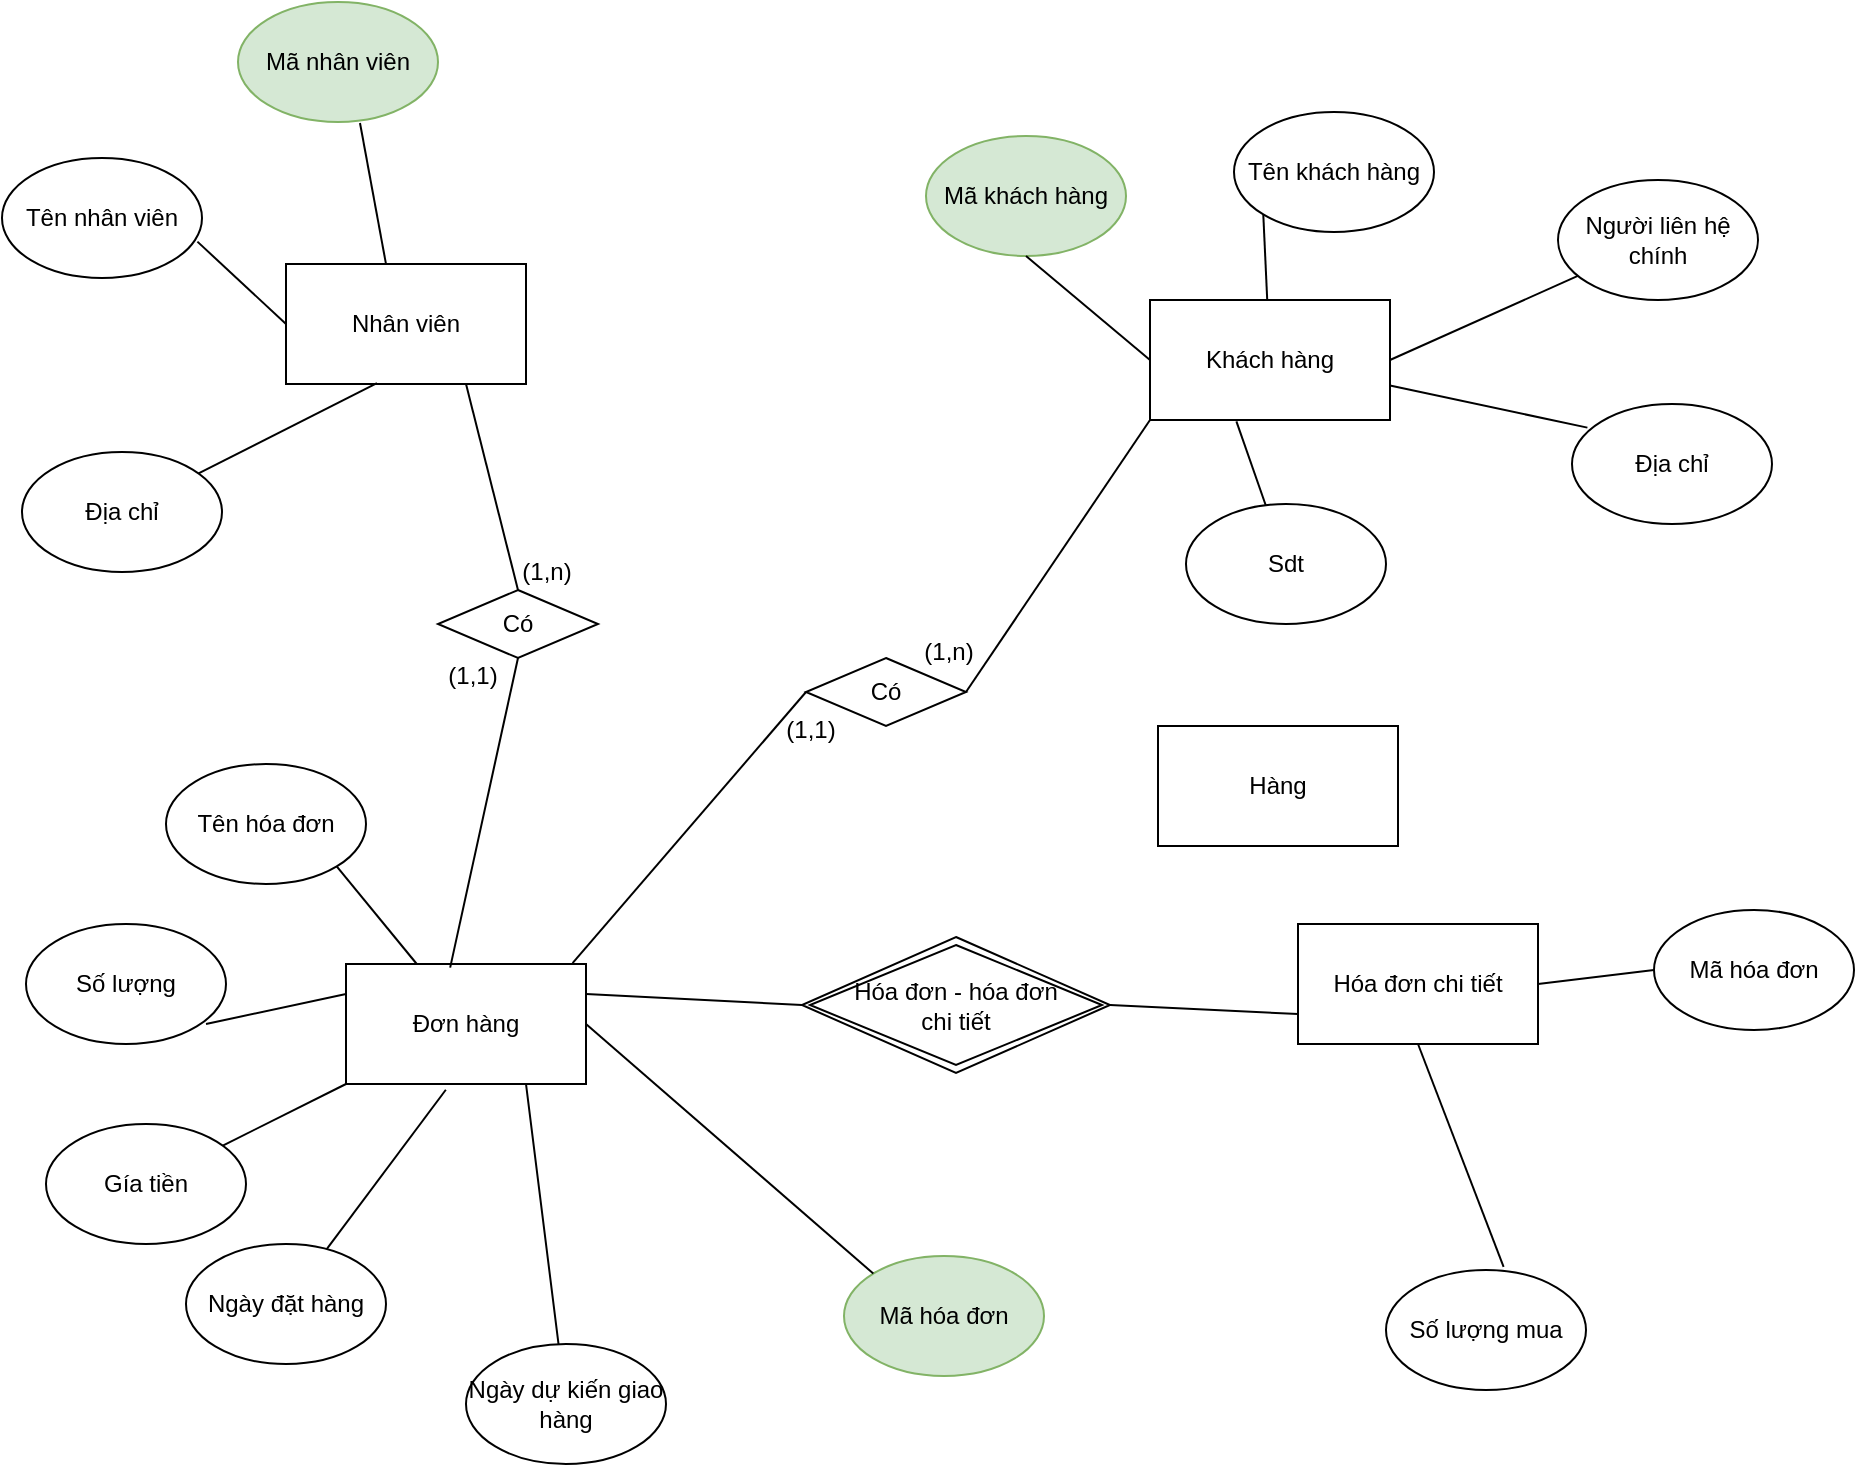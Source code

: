 <mxfile version="17.2.4" type="github">
  <diagram id="mnKuSBe8Qtzuihc_DBK9" name="Page-1">
    <mxGraphModel dx="857" dy="869" grid="0" gridSize="10" guides="1" tooltips="1" connect="1" arrows="1" fold="1" page="1" pageScale="1" pageWidth="827" pageHeight="1169" math="0" shadow="0">
      <root>
        <mxCell id="0" />
        <mxCell id="1" parent="0" />
        <mxCell id="2eiU__MFGaux_FYQ2l6C-1" value="Nhân viên" style="rounded=0;whiteSpace=wrap;html=1;" vertex="1" parent="1">
          <mxGeometry x="160" y="180" width="120" height="60" as="geometry" />
        </mxCell>
        <mxCell id="2eiU__MFGaux_FYQ2l6C-2" value="Mã nhân viên" style="ellipse;whiteSpace=wrap;html=1;fillColor=#d5e8d4;strokeColor=#82b366;" vertex="1" parent="1">
          <mxGeometry x="136" y="49" width="100" height="60" as="geometry" />
        </mxCell>
        <mxCell id="2eiU__MFGaux_FYQ2l6C-3" value="Tên nhân viên" style="ellipse;whiteSpace=wrap;html=1;" vertex="1" parent="1">
          <mxGeometry x="18" y="127" width="100" height="60" as="geometry" />
        </mxCell>
        <mxCell id="2eiU__MFGaux_FYQ2l6C-4" value="Địa chỉ" style="ellipse;whiteSpace=wrap;html=1;" vertex="1" parent="1">
          <mxGeometry x="28" y="274" width="100" height="60" as="geometry" />
        </mxCell>
        <mxCell id="2eiU__MFGaux_FYQ2l6C-5" value="Khách hàng" style="rounded=0;whiteSpace=wrap;html=1;" vertex="1" parent="1">
          <mxGeometry x="592" y="198" width="120" height="60" as="geometry" />
        </mxCell>
        <mxCell id="2eiU__MFGaux_FYQ2l6C-6" value="Mã khách hàng" style="ellipse;whiteSpace=wrap;html=1;fillColor=#d5e8d4;strokeColor=#82b366;" vertex="1" parent="1">
          <mxGeometry x="480" y="116" width="100" height="60" as="geometry" />
        </mxCell>
        <mxCell id="2eiU__MFGaux_FYQ2l6C-7" value="Tên khách hàng" style="ellipse;whiteSpace=wrap;html=1;" vertex="1" parent="1">
          <mxGeometry x="634" y="104" width="100" height="60" as="geometry" />
        </mxCell>
        <mxCell id="2eiU__MFGaux_FYQ2l6C-8" value="Người liên hệ chính" style="ellipse;whiteSpace=wrap;html=1;" vertex="1" parent="1">
          <mxGeometry x="796" y="138" width="100" height="60" as="geometry" />
        </mxCell>
        <mxCell id="2eiU__MFGaux_FYQ2l6C-9" value="Địa chỉ" style="ellipse;whiteSpace=wrap;html=1;" vertex="1" parent="1">
          <mxGeometry x="803" y="250" width="100" height="60" as="geometry" />
        </mxCell>
        <mxCell id="2eiU__MFGaux_FYQ2l6C-10" value="Sdt" style="ellipse;whiteSpace=wrap;html=1;" vertex="1" parent="1">
          <mxGeometry x="610" y="300" width="100" height="60" as="geometry" />
        </mxCell>
        <mxCell id="2eiU__MFGaux_FYQ2l6C-12" value="Đơn hàng" style="rounded=0;whiteSpace=wrap;html=1;" vertex="1" parent="1">
          <mxGeometry x="190" y="530" width="120" height="60" as="geometry" />
        </mxCell>
        <mxCell id="2eiU__MFGaux_FYQ2l6C-13" value="Mã hóa đơn" style="ellipse;whiteSpace=wrap;html=1;fillColor=#d5e8d4;strokeColor=#82b366;" vertex="1" parent="1">
          <mxGeometry x="439" y="676" width="100" height="60" as="geometry" />
        </mxCell>
        <mxCell id="2eiU__MFGaux_FYQ2l6C-14" value="Tên hóa đơn" style="ellipse;whiteSpace=wrap;html=1;" vertex="1" parent="1">
          <mxGeometry x="100" y="430" width="100" height="60" as="geometry" />
        </mxCell>
        <mxCell id="2eiU__MFGaux_FYQ2l6C-15" value="Số lượng" style="ellipse;whiteSpace=wrap;html=1;" vertex="1" parent="1">
          <mxGeometry x="30" y="510" width="100" height="60" as="geometry" />
        </mxCell>
        <mxCell id="2eiU__MFGaux_FYQ2l6C-16" value="Gía tiền" style="ellipse;whiteSpace=wrap;html=1;" vertex="1" parent="1">
          <mxGeometry x="40" y="610" width="100" height="60" as="geometry" />
        </mxCell>
        <mxCell id="2eiU__MFGaux_FYQ2l6C-18" value="Mã hóa đơn" style="ellipse;whiteSpace=wrap;html=1;" vertex="1" parent="1">
          <mxGeometry x="844" y="503" width="100" height="60" as="geometry" />
        </mxCell>
        <mxCell id="2eiU__MFGaux_FYQ2l6C-19" value="Số lượng mua" style="ellipse;whiteSpace=wrap;html=1;" vertex="1" parent="1">
          <mxGeometry x="710" y="683" width="100" height="60" as="geometry" />
        </mxCell>
        <mxCell id="2eiU__MFGaux_FYQ2l6C-20" value="Ngày đặt hàng" style="ellipse;whiteSpace=wrap;html=1;" vertex="1" parent="1">
          <mxGeometry x="110" y="670" width="100" height="60" as="geometry" />
        </mxCell>
        <mxCell id="2eiU__MFGaux_FYQ2l6C-21" value="Ngày dự kiến giao hàng" style="ellipse;whiteSpace=wrap;html=1;" vertex="1" parent="1">
          <mxGeometry x="250" y="720" width="100" height="60" as="geometry" />
        </mxCell>
        <mxCell id="2eiU__MFGaux_FYQ2l6C-22" value="" style="endArrow=none;html=1;rounded=0;entryX=0.379;entryY=0.993;entryDx=0;entryDy=0;entryPerimeter=0;" edge="1" parent="1" source="2eiU__MFGaux_FYQ2l6C-4" target="2eiU__MFGaux_FYQ2l6C-1">
          <mxGeometry width="50" height="50" relative="1" as="geometry">
            <mxPoint x="220" y="380" as="sourcePoint" />
            <mxPoint x="270" y="330" as="targetPoint" />
          </mxGeometry>
        </mxCell>
        <mxCell id="2eiU__MFGaux_FYQ2l6C-23" value="" style="endArrow=none;html=1;rounded=0;entryX=0;entryY=0.5;entryDx=0;entryDy=0;exitX=0.977;exitY=0.697;exitDx=0;exitDy=0;exitPerimeter=0;" edge="1" parent="1" source="2eiU__MFGaux_FYQ2l6C-3" target="2eiU__MFGaux_FYQ2l6C-1">
          <mxGeometry width="50" height="50" relative="1" as="geometry">
            <mxPoint x="129.867" y="315.94" as="sourcePoint" />
            <mxPoint x="208.76" y="252.88" as="targetPoint" />
          </mxGeometry>
        </mxCell>
        <mxCell id="2eiU__MFGaux_FYQ2l6C-24" value="" style="endArrow=none;html=1;rounded=0;exitX=0.416;exitY=-0.007;exitDx=0;exitDy=0;exitPerimeter=0;entryX=0.61;entryY=1.008;entryDx=0;entryDy=0;entryPerimeter=0;" edge="1" parent="1" source="2eiU__MFGaux_FYQ2l6C-1" target="2eiU__MFGaux_FYQ2l6C-2">
          <mxGeometry width="50" height="50" relative="1" as="geometry">
            <mxPoint x="127.7" y="261.82" as="sourcePoint" />
            <mxPoint x="140" y="140" as="targetPoint" />
          </mxGeometry>
        </mxCell>
        <mxCell id="2eiU__MFGaux_FYQ2l6C-25" value="" style="endArrow=none;html=1;rounded=0;entryX=0.5;entryY=1;entryDx=0;entryDy=0;exitX=0;exitY=0.5;exitDx=0;exitDy=0;" edge="1" parent="1" source="2eiU__MFGaux_FYQ2l6C-5" target="2eiU__MFGaux_FYQ2l6C-6">
          <mxGeometry width="50" height="50" relative="1" as="geometry">
            <mxPoint x="145.941" y="314.354" as="sourcePoint" />
            <mxPoint x="208.76" y="252.88" as="targetPoint" />
          </mxGeometry>
        </mxCell>
        <mxCell id="2eiU__MFGaux_FYQ2l6C-26" value="" style="endArrow=none;html=1;rounded=0;entryX=0;entryY=1;entryDx=0;entryDy=0;" edge="1" parent="1" source="2eiU__MFGaux_FYQ2l6C-5" target="2eiU__MFGaux_FYQ2l6C-7">
          <mxGeometry width="50" height="50" relative="1" as="geometry">
            <mxPoint x="145.941" y="314.354" as="sourcePoint" />
            <mxPoint x="208.76" y="252.88" as="targetPoint" />
          </mxGeometry>
        </mxCell>
        <mxCell id="2eiU__MFGaux_FYQ2l6C-27" value="" style="endArrow=none;html=1;rounded=0;exitX=1;exitY=0.5;exitDx=0;exitDy=0;" edge="1" parent="1" source="2eiU__MFGaux_FYQ2l6C-5" target="2eiU__MFGaux_FYQ2l6C-8">
          <mxGeometry width="50" height="50" relative="1" as="geometry">
            <mxPoint x="145.941" y="314.354" as="sourcePoint" />
            <mxPoint x="208.76" y="252.88" as="targetPoint" />
          </mxGeometry>
        </mxCell>
        <mxCell id="2eiU__MFGaux_FYQ2l6C-28" value="" style="endArrow=none;html=1;rounded=0;entryX=0.077;entryY=0.197;entryDx=0;entryDy=0;entryPerimeter=0;" edge="1" parent="1" source="2eiU__MFGaux_FYQ2l6C-5" target="2eiU__MFGaux_FYQ2l6C-9">
          <mxGeometry width="50" height="50" relative="1" as="geometry">
            <mxPoint x="145.941" y="314.354" as="sourcePoint" />
            <mxPoint x="208.76" y="252.88" as="targetPoint" />
          </mxGeometry>
        </mxCell>
        <mxCell id="2eiU__MFGaux_FYQ2l6C-29" value="" style="endArrow=none;html=1;rounded=0;exitX=0.36;exitY=1.011;exitDx=0;exitDy=0;exitPerimeter=0;" edge="1" parent="1" source="2eiU__MFGaux_FYQ2l6C-5" target="2eiU__MFGaux_FYQ2l6C-10">
          <mxGeometry width="50" height="50" relative="1" as="geometry">
            <mxPoint x="145.941" y="314.354" as="sourcePoint" />
            <mxPoint x="208.76" y="252.88" as="targetPoint" />
          </mxGeometry>
        </mxCell>
        <mxCell id="2eiU__MFGaux_FYQ2l6C-30" value="" style="endArrow=none;html=1;rounded=0;exitX=0;exitY=0.5;exitDx=0;exitDy=0;entryX=1;entryY=0.5;entryDx=0;entryDy=0;" edge="1" parent="1" source="2eiU__MFGaux_FYQ2l6C-18" target="2eiU__MFGaux_FYQ2l6C-66">
          <mxGeometry width="50" height="50" relative="1" as="geometry">
            <mxPoint x="483.2" y="260.66" as="sourcePoint" />
            <mxPoint x="771" y="540" as="targetPoint" />
          </mxGeometry>
        </mxCell>
        <mxCell id="2eiU__MFGaux_FYQ2l6C-31" value="" style="endArrow=none;html=1;rounded=0;exitX=0.588;exitY=-0.026;exitDx=0;exitDy=0;exitPerimeter=0;entryX=0.5;entryY=1;entryDx=0;entryDy=0;" edge="1" parent="1" source="2eiU__MFGaux_FYQ2l6C-19" target="2eiU__MFGaux_FYQ2l6C-66">
          <mxGeometry width="50" height="50" relative="1" as="geometry">
            <mxPoint x="750" y="550" as="sourcePoint" />
            <mxPoint x="713" y="564.5" as="targetPoint" />
          </mxGeometry>
        </mxCell>
        <mxCell id="2eiU__MFGaux_FYQ2l6C-32" value="" style="endArrow=none;html=1;rounded=0;exitX=1;exitY=0.5;exitDx=0;exitDy=0;entryX=0;entryY=0;entryDx=0;entryDy=0;" edge="1" parent="1" source="2eiU__MFGaux_FYQ2l6C-12" target="2eiU__MFGaux_FYQ2l6C-13">
          <mxGeometry width="50" height="50" relative="1" as="geometry">
            <mxPoint x="638.8" y="578.44" as="sourcePoint" />
            <mxPoint x="449" y="693" as="targetPoint" />
          </mxGeometry>
        </mxCell>
        <mxCell id="2eiU__MFGaux_FYQ2l6C-33" value="" style="endArrow=none;html=1;rounded=0;entryX=1;entryY=1;entryDx=0;entryDy=0;" edge="1" parent="1" source="2eiU__MFGaux_FYQ2l6C-12" target="2eiU__MFGaux_FYQ2l6C-14">
          <mxGeometry width="50" height="50" relative="1" as="geometry">
            <mxPoint x="190" y="530" as="sourcePoint" />
            <mxPoint x="240" y="480" as="targetPoint" />
          </mxGeometry>
        </mxCell>
        <mxCell id="2eiU__MFGaux_FYQ2l6C-34" value="" style="endArrow=none;html=1;rounded=0;entryX=0;entryY=0.25;entryDx=0;entryDy=0;" edge="1" parent="1" target="2eiU__MFGaux_FYQ2l6C-12">
          <mxGeometry width="50" height="50" relative="1" as="geometry">
            <mxPoint x="120" y="560" as="sourcePoint" />
            <mxPoint x="190" y="540" as="targetPoint" />
          </mxGeometry>
        </mxCell>
        <mxCell id="2eiU__MFGaux_FYQ2l6C-35" value="" style="endArrow=none;html=1;rounded=0;entryX=0;entryY=1;entryDx=0;entryDy=0;" edge="1" parent="1" source="2eiU__MFGaux_FYQ2l6C-16" target="2eiU__MFGaux_FYQ2l6C-12">
          <mxGeometry width="50" height="50" relative="1" as="geometry">
            <mxPoint x="130" y="650" as="sourcePoint" />
            <mxPoint x="180" y="600" as="targetPoint" />
          </mxGeometry>
        </mxCell>
        <mxCell id="2eiU__MFGaux_FYQ2l6C-36" value="" style="endArrow=none;html=1;rounded=0;entryX=0.416;entryY=1.048;entryDx=0;entryDy=0;entryPerimeter=0;" edge="1" parent="1" source="2eiU__MFGaux_FYQ2l6C-20" target="2eiU__MFGaux_FYQ2l6C-12">
          <mxGeometry width="50" height="50" relative="1" as="geometry">
            <mxPoint x="200" y="650" as="sourcePoint" />
            <mxPoint x="250" y="600" as="targetPoint" />
          </mxGeometry>
        </mxCell>
        <mxCell id="2eiU__MFGaux_FYQ2l6C-37" value="" style="endArrow=none;html=1;rounded=0;entryX=0.75;entryY=1;entryDx=0;entryDy=0;" edge="1" parent="1" source="2eiU__MFGaux_FYQ2l6C-21" target="2eiU__MFGaux_FYQ2l6C-12">
          <mxGeometry width="50" height="50" relative="1" as="geometry">
            <mxPoint x="320" y="660" as="sourcePoint" />
            <mxPoint x="370" y="610" as="targetPoint" />
          </mxGeometry>
        </mxCell>
        <mxCell id="2eiU__MFGaux_FYQ2l6C-38" value="Có" style="rhombus;whiteSpace=wrap;html=1;" vertex="1" parent="1">
          <mxGeometry x="420" y="377" width="80" height="34" as="geometry" />
        </mxCell>
        <mxCell id="2eiU__MFGaux_FYQ2l6C-39" value="" style="endArrow=none;html=1;rounded=0;exitX=1;exitY=0.5;exitDx=0;exitDy=0;entryX=0;entryY=1;entryDx=0;entryDy=0;" edge="1" parent="1" source="2eiU__MFGaux_FYQ2l6C-38" target="2eiU__MFGaux_FYQ2l6C-5">
          <mxGeometry width="50" height="50" relative="1" as="geometry">
            <mxPoint x="585" y="298" as="sourcePoint" />
            <mxPoint x="635" y="248" as="targetPoint" />
          </mxGeometry>
        </mxCell>
        <mxCell id="2eiU__MFGaux_FYQ2l6C-40" value="" style="endArrow=none;html=1;rounded=0;exitX=0.944;exitY=-0.007;exitDx=0;exitDy=0;entryX=0;entryY=0.5;entryDx=0;entryDy=0;exitPerimeter=0;" edge="1" parent="1" source="2eiU__MFGaux_FYQ2l6C-12" target="2eiU__MFGaux_FYQ2l6C-38">
          <mxGeometry width="50" height="50" relative="1" as="geometry">
            <mxPoint x="520" y="387" as="sourcePoint" />
            <mxPoint x="602" y="268" as="targetPoint" />
          </mxGeometry>
        </mxCell>
        <mxCell id="2eiU__MFGaux_FYQ2l6C-43" value="(1,1)" style="text;html=1;align=center;verticalAlign=middle;resizable=0;points=[];autosize=1;strokeColor=none;fillColor=none;" vertex="1" parent="1">
          <mxGeometry x="405" y="404" width="34" height="18" as="geometry" />
        </mxCell>
        <mxCell id="2eiU__MFGaux_FYQ2l6C-44" value="(1,n)" style="text;html=1;align=center;verticalAlign=middle;resizable=0;points=[];autosize=1;strokeColor=none;fillColor=none;" vertex="1" parent="1">
          <mxGeometry x="474" y="365" width="34" height="18" as="geometry" />
        </mxCell>
        <mxCell id="2eiU__MFGaux_FYQ2l6C-45" value="Có" style="rhombus;whiteSpace=wrap;html=1;" vertex="1" parent="1">
          <mxGeometry x="236" y="343" width="80" height="34" as="geometry" />
        </mxCell>
        <mxCell id="2eiU__MFGaux_FYQ2l6C-46" value="" style="endArrow=none;html=1;rounded=0;entryX=0.434;entryY=0.03;entryDx=0;entryDy=0;entryPerimeter=0;exitX=0.5;exitY=1;exitDx=0;exitDy=0;" edge="1" parent="1" source="2eiU__MFGaux_FYQ2l6C-45" target="2eiU__MFGaux_FYQ2l6C-12">
          <mxGeometry width="50" height="50" relative="1" as="geometry">
            <mxPoint x="270" y="416" as="sourcePoint" />
            <mxPoint x="320" y="366" as="targetPoint" />
          </mxGeometry>
        </mxCell>
        <mxCell id="2eiU__MFGaux_FYQ2l6C-47" value="" style="endArrow=none;html=1;rounded=0;entryX=0.75;entryY=1;entryDx=0;entryDy=0;exitX=0.5;exitY=0;exitDx=0;exitDy=0;" edge="1" parent="1" source="2eiU__MFGaux_FYQ2l6C-45" target="2eiU__MFGaux_FYQ2l6C-1">
          <mxGeometry width="50" height="50" relative="1" as="geometry">
            <mxPoint x="317" y="339" as="sourcePoint" />
            <mxPoint x="367" y="289" as="targetPoint" />
          </mxGeometry>
        </mxCell>
        <mxCell id="2eiU__MFGaux_FYQ2l6C-48" value="(1,1)" style="text;html=1;align=center;verticalAlign=middle;resizable=0;points=[];autosize=1;strokeColor=none;fillColor=none;" vertex="1" parent="1">
          <mxGeometry x="236" y="377" width="34" height="18" as="geometry" />
        </mxCell>
        <mxCell id="2eiU__MFGaux_FYQ2l6C-49" value="(1,n)" style="text;html=1;align=center;verticalAlign=middle;resizable=0;points=[];autosize=1;strokeColor=none;fillColor=none;" vertex="1" parent="1">
          <mxGeometry x="273" y="325" width="34" height="18" as="geometry" />
        </mxCell>
        <mxCell id="2eiU__MFGaux_FYQ2l6C-59" value="Hóa đơn - hóa đơn&lt;br&gt;chi tiết" style="shape=rhombus;double=1;perimeter=rhombusPerimeter;whiteSpace=wrap;html=1;align=center;" vertex="1" parent="1">
          <mxGeometry x="418" y="516.5" width="154" height="68" as="geometry" />
        </mxCell>
        <mxCell id="2eiU__MFGaux_FYQ2l6C-60" value="" style="endArrow=none;html=1;rounded=0;entryX=0;entryY=0.5;entryDx=0;entryDy=0;exitX=1;exitY=0.25;exitDx=0;exitDy=0;" edge="1" parent="1" source="2eiU__MFGaux_FYQ2l6C-12" target="2eiU__MFGaux_FYQ2l6C-59">
          <mxGeometry width="50" height="50" relative="1" as="geometry">
            <mxPoint x="352" y="595" as="sourcePoint" />
            <mxPoint x="402" y="545" as="targetPoint" />
          </mxGeometry>
        </mxCell>
        <mxCell id="2eiU__MFGaux_FYQ2l6C-61" value="" style="endArrow=none;html=1;rounded=0;exitX=1;exitY=0.5;exitDx=0;exitDy=0;entryX=0;entryY=0.75;entryDx=0;entryDy=0;" edge="1" parent="1" source="2eiU__MFGaux_FYQ2l6C-59" target="2eiU__MFGaux_FYQ2l6C-66">
          <mxGeometry width="50" height="50" relative="1" as="geometry">
            <mxPoint x="556" y="530" as="sourcePoint" />
            <mxPoint x="653" y="537" as="targetPoint" />
          </mxGeometry>
        </mxCell>
        <mxCell id="2eiU__MFGaux_FYQ2l6C-65" value="Hàng" style="rounded=0;whiteSpace=wrap;html=1;" vertex="1" parent="1">
          <mxGeometry x="596" y="411" width="120" height="60" as="geometry" />
        </mxCell>
        <mxCell id="2eiU__MFGaux_FYQ2l6C-66" value="Hóa đơn chi tiết" style="rounded=0;whiteSpace=wrap;html=1;" vertex="1" parent="1">
          <mxGeometry x="666" y="510" width="120" height="60" as="geometry" />
        </mxCell>
      </root>
    </mxGraphModel>
  </diagram>
</mxfile>

